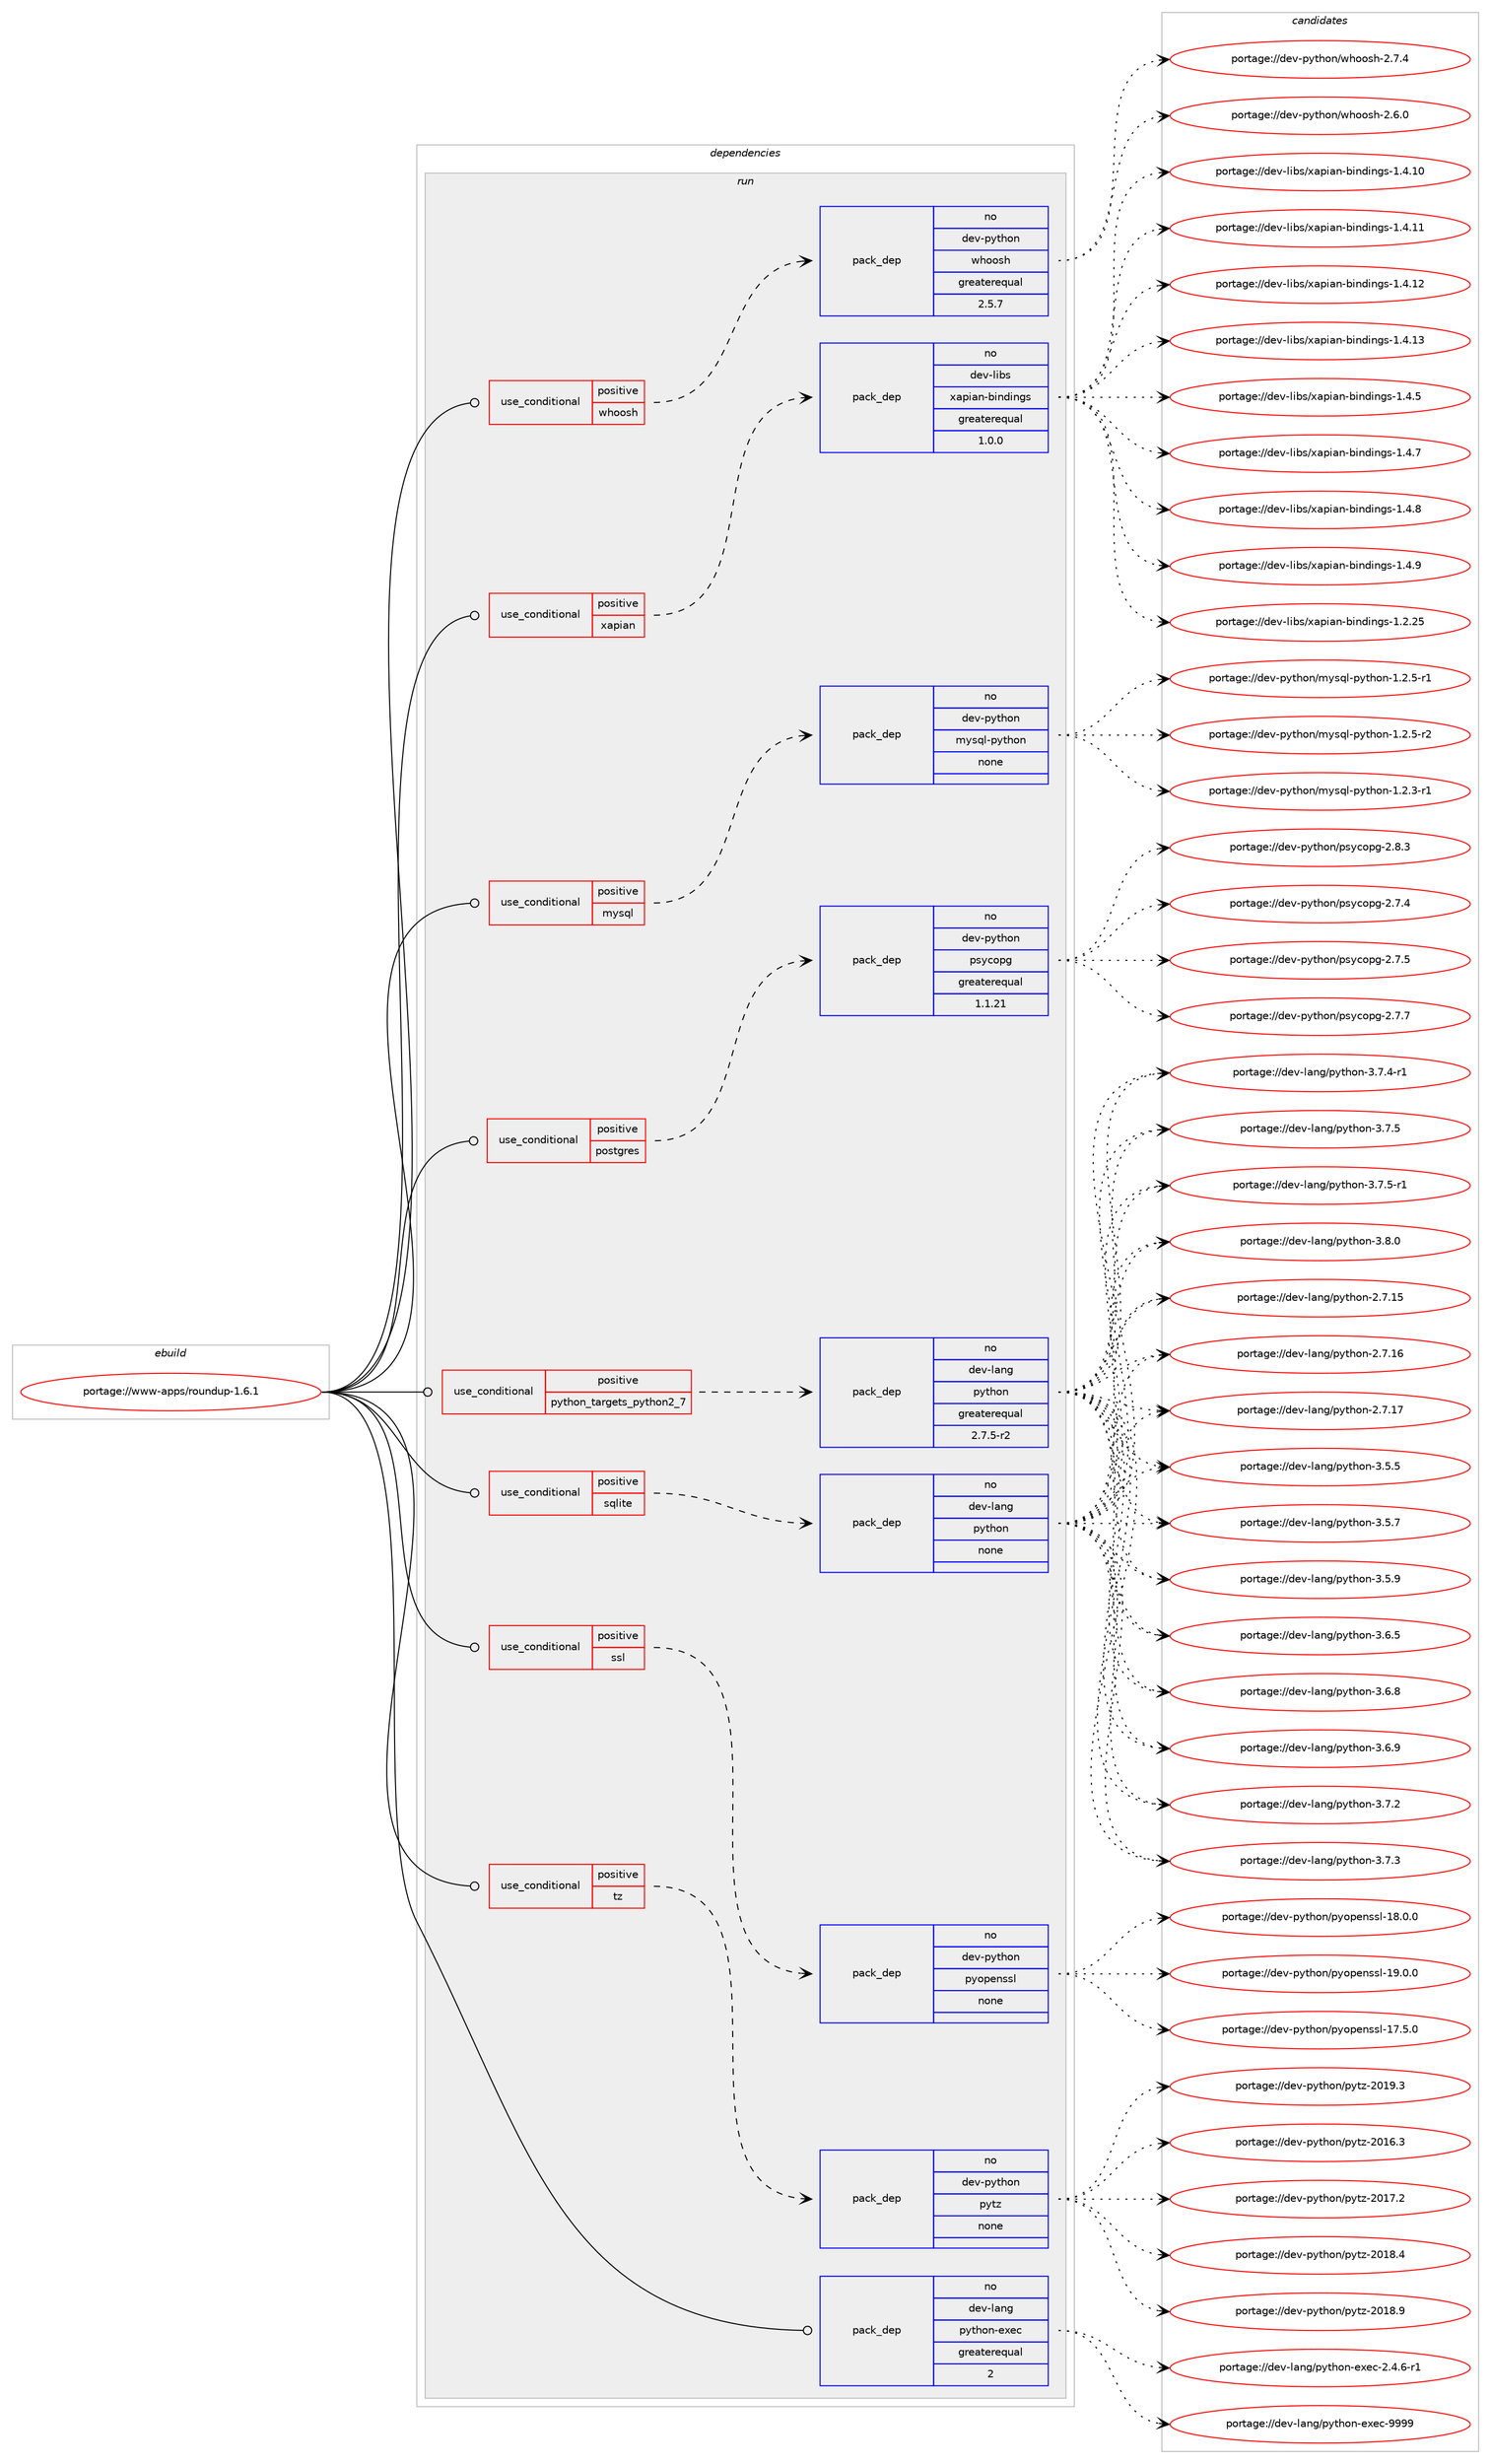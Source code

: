 digraph prolog {

# *************
# Graph options
# *************

newrank=true;
concentrate=true;
compound=true;
graph [rankdir=LR,fontname=Helvetica,fontsize=10,ranksep=1.5];#, ranksep=2.5, nodesep=0.2];
edge  [arrowhead=vee];
node  [fontname=Helvetica,fontsize=10];

# **********
# The ebuild
# **********

subgraph cluster_leftcol {
color=gray;
rank=same;
label=<<i>ebuild</i>>;
id [label="portage://www-apps/roundup-1.6.1", color=red, width=4, href="../www-apps/roundup-1.6.1.svg"];
}

# ****************
# The dependencies
# ****************

subgraph cluster_midcol {
color=gray;
label=<<i>dependencies</i>>;
subgraph cluster_compile {
fillcolor="#eeeeee";
style=filled;
label=<<i>compile</i>>;
}
subgraph cluster_compileandrun {
fillcolor="#eeeeee";
style=filled;
label=<<i>compile and run</i>>;
}
subgraph cluster_run {
fillcolor="#eeeeee";
style=filled;
label=<<i>run</i>>;
subgraph cond105794 {
dependency439534 [label=<<TABLE BORDER="0" CELLBORDER="1" CELLSPACING="0" CELLPADDING="4"><TR><TD ROWSPAN="3" CELLPADDING="10">use_conditional</TD></TR><TR><TD>positive</TD></TR><TR><TD>mysql</TD></TR></TABLE>>, shape=none, color=red];
subgraph pack325952 {
dependency439535 [label=<<TABLE BORDER="0" CELLBORDER="1" CELLSPACING="0" CELLPADDING="4" WIDTH="220"><TR><TD ROWSPAN="6" CELLPADDING="30">pack_dep</TD></TR><TR><TD WIDTH="110">no</TD></TR><TR><TD>dev-python</TD></TR><TR><TD>mysql-python</TD></TR><TR><TD>none</TD></TR><TR><TD></TD></TR></TABLE>>, shape=none, color=blue];
}
dependency439534:e -> dependency439535:w [weight=20,style="dashed",arrowhead="vee"];
}
id:e -> dependency439534:w [weight=20,style="solid",arrowhead="odot"];
subgraph cond105795 {
dependency439536 [label=<<TABLE BORDER="0" CELLBORDER="1" CELLSPACING="0" CELLPADDING="4"><TR><TD ROWSPAN="3" CELLPADDING="10">use_conditional</TD></TR><TR><TD>positive</TD></TR><TR><TD>postgres</TD></TR></TABLE>>, shape=none, color=red];
subgraph pack325953 {
dependency439537 [label=<<TABLE BORDER="0" CELLBORDER="1" CELLSPACING="0" CELLPADDING="4" WIDTH="220"><TR><TD ROWSPAN="6" CELLPADDING="30">pack_dep</TD></TR><TR><TD WIDTH="110">no</TD></TR><TR><TD>dev-python</TD></TR><TR><TD>psycopg</TD></TR><TR><TD>greaterequal</TD></TR><TR><TD>1.1.21</TD></TR></TABLE>>, shape=none, color=blue];
}
dependency439536:e -> dependency439537:w [weight=20,style="dashed",arrowhead="vee"];
}
id:e -> dependency439536:w [weight=20,style="solid",arrowhead="odot"];
subgraph cond105796 {
dependency439538 [label=<<TABLE BORDER="0" CELLBORDER="1" CELLSPACING="0" CELLPADDING="4"><TR><TD ROWSPAN="3" CELLPADDING="10">use_conditional</TD></TR><TR><TD>positive</TD></TR><TR><TD>python_targets_python2_7</TD></TR></TABLE>>, shape=none, color=red];
subgraph pack325954 {
dependency439539 [label=<<TABLE BORDER="0" CELLBORDER="1" CELLSPACING="0" CELLPADDING="4" WIDTH="220"><TR><TD ROWSPAN="6" CELLPADDING="30">pack_dep</TD></TR><TR><TD WIDTH="110">no</TD></TR><TR><TD>dev-lang</TD></TR><TR><TD>python</TD></TR><TR><TD>greaterequal</TD></TR><TR><TD>2.7.5-r2</TD></TR></TABLE>>, shape=none, color=blue];
}
dependency439538:e -> dependency439539:w [weight=20,style="dashed",arrowhead="vee"];
}
id:e -> dependency439538:w [weight=20,style="solid",arrowhead="odot"];
subgraph cond105797 {
dependency439540 [label=<<TABLE BORDER="0" CELLBORDER="1" CELLSPACING="0" CELLPADDING="4"><TR><TD ROWSPAN="3" CELLPADDING="10">use_conditional</TD></TR><TR><TD>positive</TD></TR><TR><TD>sqlite</TD></TR></TABLE>>, shape=none, color=red];
subgraph pack325955 {
dependency439541 [label=<<TABLE BORDER="0" CELLBORDER="1" CELLSPACING="0" CELLPADDING="4" WIDTH="220"><TR><TD ROWSPAN="6" CELLPADDING="30">pack_dep</TD></TR><TR><TD WIDTH="110">no</TD></TR><TR><TD>dev-lang</TD></TR><TR><TD>python</TD></TR><TR><TD>none</TD></TR><TR><TD></TD></TR></TABLE>>, shape=none, color=blue];
}
dependency439540:e -> dependency439541:w [weight=20,style="dashed",arrowhead="vee"];
}
id:e -> dependency439540:w [weight=20,style="solid",arrowhead="odot"];
subgraph cond105798 {
dependency439542 [label=<<TABLE BORDER="0" CELLBORDER="1" CELLSPACING="0" CELLPADDING="4"><TR><TD ROWSPAN="3" CELLPADDING="10">use_conditional</TD></TR><TR><TD>positive</TD></TR><TR><TD>ssl</TD></TR></TABLE>>, shape=none, color=red];
subgraph pack325956 {
dependency439543 [label=<<TABLE BORDER="0" CELLBORDER="1" CELLSPACING="0" CELLPADDING="4" WIDTH="220"><TR><TD ROWSPAN="6" CELLPADDING="30">pack_dep</TD></TR><TR><TD WIDTH="110">no</TD></TR><TR><TD>dev-python</TD></TR><TR><TD>pyopenssl</TD></TR><TR><TD>none</TD></TR><TR><TD></TD></TR></TABLE>>, shape=none, color=blue];
}
dependency439542:e -> dependency439543:w [weight=20,style="dashed",arrowhead="vee"];
}
id:e -> dependency439542:w [weight=20,style="solid",arrowhead="odot"];
subgraph cond105799 {
dependency439544 [label=<<TABLE BORDER="0" CELLBORDER="1" CELLSPACING="0" CELLPADDING="4"><TR><TD ROWSPAN="3" CELLPADDING="10">use_conditional</TD></TR><TR><TD>positive</TD></TR><TR><TD>tz</TD></TR></TABLE>>, shape=none, color=red];
subgraph pack325957 {
dependency439545 [label=<<TABLE BORDER="0" CELLBORDER="1" CELLSPACING="0" CELLPADDING="4" WIDTH="220"><TR><TD ROWSPAN="6" CELLPADDING="30">pack_dep</TD></TR><TR><TD WIDTH="110">no</TD></TR><TR><TD>dev-python</TD></TR><TR><TD>pytz</TD></TR><TR><TD>none</TD></TR><TR><TD></TD></TR></TABLE>>, shape=none, color=blue];
}
dependency439544:e -> dependency439545:w [weight=20,style="dashed",arrowhead="vee"];
}
id:e -> dependency439544:w [weight=20,style="solid",arrowhead="odot"];
subgraph cond105800 {
dependency439546 [label=<<TABLE BORDER="0" CELLBORDER="1" CELLSPACING="0" CELLPADDING="4"><TR><TD ROWSPAN="3" CELLPADDING="10">use_conditional</TD></TR><TR><TD>positive</TD></TR><TR><TD>whoosh</TD></TR></TABLE>>, shape=none, color=red];
subgraph pack325958 {
dependency439547 [label=<<TABLE BORDER="0" CELLBORDER="1" CELLSPACING="0" CELLPADDING="4" WIDTH="220"><TR><TD ROWSPAN="6" CELLPADDING="30">pack_dep</TD></TR><TR><TD WIDTH="110">no</TD></TR><TR><TD>dev-python</TD></TR><TR><TD>whoosh</TD></TR><TR><TD>greaterequal</TD></TR><TR><TD>2.5.7</TD></TR></TABLE>>, shape=none, color=blue];
}
dependency439546:e -> dependency439547:w [weight=20,style="dashed",arrowhead="vee"];
}
id:e -> dependency439546:w [weight=20,style="solid",arrowhead="odot"];
subgraph cond105801 {
dependency439548 [label=<<TABLE BORDER="0" CELLBORDER="1" CELLSPACING="0" CELLPADDING="4"><TR><TD ROWSPAN="3" CELLPADDING="10">use_conditional</TD></TR><TR><TD>positive</TD></TR><TR><TD>xapian</TD></TR></TABLE>>, shape=none, color=red];
subgraph pack325959 {
dependency439549 [label=<<TABLE BORDER="0" CELLBORDER="1" CELLSPACING="0" CELLPADDING="4" WIDTH="220"><TR><TD ROWSPAN="6" CELLPADDING="30">pack_dep</TD></TR><TR><TD WIDTH="110">no</TD></TR><TR><TD>dev-libs</TD></TR><TR><TD>xapian-bindings</TD></TR><TR><TD>greaterequal</TD></TR><TR><TD>1.0.0</TD></TR></TABLE>>, shape=none, color=blue];
}
dependency439548:e -> dependency439549:w [weight=20,style="dashed",arrowhead="vee"];
}
id:e -> dependency439548:w [weight=20,style="solid",arrowhead="odot"];
subgraph pack325960 {
dependency439550 [label=<<TABLE BORDER="0" CELLBORDER="1" CELLSPACING="0" CELLPADDING="4" WIDTH="220"><TR><TD ROWSPAN="6" CELLPADDING="30">pack_dep</TD></TR><TR><TD WIDTH="110">no</TD></TR><TR><TD>dev-lang</TD></TR><TR><TD>python-exec</TD></TR><TR><TD>greaterequal</TD></TR><TR><TD>2</TD></TR></TABLE>>, shape=none, color=blue];
}
id:e -> dependency439550:w [weight=20,style="solid",arrowhead="odot"];
}
}

# **************
# The candidates
# **************

subgraph cluster_choices {
rank=same;
color=gray;
label=<<i>candidates</i>>;

subgraph choice325952 {
color=black;
nodesep=1;
choiceportage1001011184511212111610411111047109121115113108451121211161041111104549465046514511449 [label="portage://dev-python/mysql-python-1.2.3-r1", color=red, width=4,href="../dev-python/mysql-python-1.2.3-r1.svg"];
choiceportage1001011184511212111610411111047109121115113108451121211161041111104549465046534511449 [label="portage://dev-python/mysql-python-1.2.5-r1", color=red, width=4,href="../dev-python/mysql-python-1.2.5-r1.svg"];
choiceportage1001011184511212111610411111047109121115113108451121211161041111104549465046534511450 [label="portage://dev-python/mysql-python-1.2.5-r2", color=red, width=4,href="../dev-python/mysql-python-1.2.5-r2.svg"];
dependency439535:e -> choiceportage1001011184511212111610411111047109121115113108451121211161041111104549465046514511449:w [style=dotted,weight="100"];
dependency439535:e -> choiceportage1001011184511212111610411111047109121115113108451121211161041111104549465046534511449:w [style=dotted,weight="100"];
dependency439535:e -> choiceportage1001011184511212111610411111047109121115113108451121211161041111104549465046534511450:w [style=dotted,weight="100"];
}
subgraph choice325953 {
color=black;
nodesep=1;
choiceportage100101118451121211161041111104711211512199111112103455046554652 [label="portage://dev-python/psycopg-2.7.4", color=red, width=4,href="../dev-python/psycopg-2.7.4.svg"];
choiceportage100101118451121211161041111104711211512199111112103455046554653 [label="portage://dev-python/psycopg-2.7.5", color=red, width=4,href="../dev-python/psycopg-2.7.5.svg"];
choiceportage100101118451121211161041111104711211512199111112103455046554655 [label="portage://dev-python/psycopg-2.7.7", color=red, width=4,href="../dev-python/psycopg-2.7.7.svg"];
choiceportage100101118451121211161041111104711211512199111112103455046564651 [label="portage://dev-python/psycopg-2.8.3", color=red, width=4,href="../dev-python/psycopg-2.8.3.svg"];
dependency439537:e -> choiceportage100101118451121211161041111104711211512199111112103455046554652:w [style=dotted,weight="100"];
dependency439537:e -> choiceportage100101118451121211161041111104711211512199111112103455046554653:w [style=dotted,weight="100"];
dependency439537:e -> choiceportage100101118451121211161041111104711211512199111112103455046554655:w [style=dotted,weight="100"];
dependency439537:e -> choiceportage100101118451121211161041111104711211512199111112103455046564651:w [style=dotted,weight="100"];
}
subgraph choice325954 {
color=black;
nodesep=1;
choiceportage10010111845108971101034711212111610411111045504655464953 [label="portage://dev-lang/python-2.7.15", color=red, width=4,href="../dev-lang/python-2.7.15.svg"];
choiceportage10010111845108971101034711212111610411111045504655464954 [label="portage://dev-lang/python-2.7.16", color=red, width=4,href="../dev-lang/python-2.7.16.svg"];
choiceportage10010111845108971101034711212111610411111045504655464955 [label="portage://dev-lang/python-2.7.17", color=red, width=4,href="../dev-lang/python-2.7.17.svg"];
choiceportage100101118451089711010347112121116104111110455146534653 [label="portage://dev-lang/python-3.5.5", color=red, width=4,href="../dev-lang/python-3.5.5.svg"];
choiceportage100101118451089711010347112121116104111110455146534655 [label="portage://dev-lang/python-3.5.7", color=red, width=4,href="../dev-lang/python-3.5.7.svg"];
choiceportage100101118451089711010347112121116104111110455146534657 [label="portage://dev-lang/python-3.5.9", color=red, width=4,href="../dev-lang/python-3.5.9.svg"];
choiceportage100101118451089711010347112121116104111110455146544653 [label="portage://dev-lang/python-3.6.5", color=red, width=4,href="../dev-lang/python-3.6.5.svg"];
choiceportage100101118451089711010347112121116104111110455146544656 [label="portage://dev-lang/python-3.6.8", color=red, width=4,href="../dev-lang/python-3.6.8.svg"];
choiceportage100101118451089711010347112121116104111110455146544657 [label="portage://dev-lang/python-3.6.9", color=red, width=4,href="../dev-lang/python-3.6.9.svg"];
choiceportage100101118451089711010347112121116104111110455146554650 [label="portage://dev-lang/python-3.7.2", color=red, width=4,href="../dev-lang/python-3.7.2.svg"];
choiceportage100101118451089711010347112121116104111110455146554651 [label="portage://dev-lang/python-3.7.3", color=red, width=4,href="../dev-lang/python-3.7.3.svg"];
choiceportage1001011184510897110103471121211161041111104551465546524511449 [label="portage://dev-lang/python-3.7.4-r1", color=red, width=4,href="../dev-lang/python-3.7.4-r1.svg"];
choiceportage100101118451089711010347112121116104111110455146554653 [label="portage://dev-lang/python-3.7.5", color=red, width=4,href="../dev-lang/python-3.7.5.svg"];
choiceportage1001011184510897110103471121211161041111104551465546534511449 [label="portage://dev-lang/python-3.7.5-r1", color=red, width=4,href="../dev-lang/python-3.7.5-r1.svg"];
choiceportage100101118451089711010347112121116104111110455146564648 [label="portage://dev-lang/python-3.8.0", color=red, width=4,href="../dev-lang/python-3.8.0.svg"];
dependency439539:e -> choiceportage10010111845108971101034711212111610411111045504655464953:w [style=dotted,weight="100"];
dependency439539:e -> choiceportage10010111845108971101034711212111610411111045504655464954:w [style=dotted,weight="100"];
dependency439539:e -> choiceportage10010111845108971101034711212111610411111045504655464955:w [style=dotted,weight="100"];
dependency439539:e -> choiceportage100101118451089711010347112121116104111110455146534653:w [style=dotted,weight="100"];
dependency439539:e -> choiceportage100101118451089711010347112121116104111110455146534655:w [style=dotted,weight="100"];
dependency439539:e -> choiceportage100101118451089711010347112121116104111110455146534657:w [style=dotted,weight="100"];
dependency439539:e -> choiceportage100101118451089711010347112121116104111110455146544653:w [style=dotted,weight="100"];
dependency439539:e -> choiceportage100101118451089711010347112121116104111110455146544656:w [style=dotted,weight="100"];
dependency439539:e -> choiceportage100101118451089711010347112121116104111110455146544657:w [style=dotted,weight="100"];
dependency439539:e -> choiceportage100101118451089711010347112121116104111110455146554650:w [style=dotted,weight="100"];
dependency439539:e -> choiceportage100101118451089711010347112121116104111110455146554651:w [style=dotted,weight="100"];
dependency439539:e -> choiceportage1001011184510897110103471121211161041111104551465546524511449:w [style=dotted,weight="100"];
dependency439539:e -> choiceportage100101118451089711010347112121116104111110455146554653:w [style=dotted,weight="100"];
dependency439539:e -> choiceportage1001011184510897110103471121211161041111104551465546534511449:w [style=dotted,weight="100"];
dependency439539:e -> choiceportage100101118451089711010347112121116104111110455146564648:w [style=dotted,weight="100"];
}
subgraph choice325955 {
color=black;
nodesep=1;
choiceportage10010111845108971101034711212111610411111045504655464953 [label="portage://dev-lang/python-2.7.15", color=red, width=4,href="../dev-lang/python-2.7.15.svg"];
choiceportage10010111845108971101034711212111610411111045504655464954 [label="portage://dev-lang/python-2.7.16", color=red, width=4,href="../dev-lang/python-2.7.16.svg"];
choiceportage10010111845108971101034711212111610411111045504655464955 [label="portage://dev-lang/python-2.7.17", color=red, width=4,href="../dev-lang/python-2.7.17.svg"];
choiceportage100101118451089711010347112121116104111110455146534653 [label="portage://dev-lang/python-3.5.5", color=red, width=4,href="../dev-lang/python-3.5.5.svg"];
choiceportage100101118451089711010347112121116104111110455146534655 [label="portage://dev-lang/python-3.5.7", color=red, width=4,href="../dev-lang/python-3.5.7.svg"];
choiceportage100101118451089711010347112121116104111110455146534657 [label="portage://dev-lang/python-3.5.9", color=red, width=4,href="../dev-lang/python-3.5.9.svg"];
choiceportage100101118451089711010347112121116104111110455146544653 [label="portage://dev-lang/python-3.6.5", color=red, width=4,href="../dev-lang/python-3.6.5.svg"];
choiceportage100101118451089711010347112121116104111110455146544656 [label="portage://dev-lang/python-3.6.8", color=red, width=4,href="../dev-lang/python-3.6.8.svg"];
choiceportage100101118451089711010347112121116104111110455146544657 [label="portage://dev-lang/python-3.6.9", color=red, width=4,href="../dev-lang/python-3.6.9.svg"];
choiceportage100101118451089711010347112121116104111110455146554650 [label="portage://dev-lang/python-3.7.2", color=red, width=4,href="../dev-lang/python-3.7.2.svg"];
choiceportage100101118451089711010347112121116104111110455146554651 [label="portage://dev-lang/python-3.7.3", color=red, width=4,href="../dev-lang/python-3.7.3.svg"];
choiceportage1001011184510897110103471121211161041111104551465546524511449 [label="portage://dev-lang/python-3.7.4-r1", color=red, width=4,href="../dev-lang/python-3.7.4-r1.svg"];
choiceportage100101118451089711010347112121116104111110455146554653 [label="portage://dev-lang/python-3.7.5", color=red, width=4,href="../dev-lang/python-3.7.5.svg"];
choiceportage1001011184510897110103471121211161041111104551465546534511449 [label="portage://dev-lang/python-3.7.5-r1", color=red, width=4,href="../dev-lang/python-3.7.5-r1.svg"];
choiceportage100101118451089711010347112121116104111110455146564648 [label="portage://dev-lang/python-3.8.0", color=red, width=4,href="../dev-lang/python-3.8.0.svg"];
dependency439541:e -> choiceportage10010111845108971101034711212111610411111045504655464953:w [style=dotted,weight="100"];
dependency439541:e -> choiceportage10010111845108971101034711212111610411111045504655464954:w [style=dotted,weight="100"];
dependency439541:e -> choiceportage10010111845108971101034711212111610411111045504655464955:w [style=dotted,weight="100"];
dependency439541:e -> choiceportage100101118451089711010347112121116104111110455146534653:w [style=dotted,weight="100"];
dependency439541:e -> choiceportage100101118451089711010347112121116104111110455146534655:w [style=dotted,weight="100"];
dependency439541:e -> choiceportage100101118451089711010347112121116104111110455146534657:w [style=dotted,weight="100"];
dependency439541:e -> choiceportage100101118451089711010347112121116104111110455146544653:w [style=dotted,weight="100"];
dependency439541:e -> choiceportage100101118451089711010347112121116104111110455146544656:w [style=dotted,weight="100"];
dependency439541:e -> choiceportage100101118451089711010347112121116104111110455146544657:w [style=dotted,weight="100"];
dependency439541:e -> choiceportage100101118451089711010347112121116104111110455146554650:w [style=dotted,weight="100"];
dependency439541:e -> choiceportage100101118451089711010347112121116104111110455146554651:w [style=dotted,weight="100"];
dependency439541:e -> choiceportage1001011184510897110103471121211161041111104551465546524511449:w [style=dotted,weight="100"];
dependency439541:e -> choiceportage100101118451089711010347112121116104111110455146554653:w [style=dotted,weight="100"];
dependency439541:e -> choiceportage1001011184510897110103471121211161041111104551465546534511449:w [style=dotted,weight="100"];
dependency439541:e -> choiceportage100101118451089711010347112121116104111110455146564648:w [style=dotted,weight="100"];
}
subgraph choice325956 {
color=black;
nodesep=1;
choiceportage100101118451121211161041111104711212111111210111011511510845495546534648 [label="portage://dev-python/pyopenssl-17.5.0", color=red, width=4,href="../dev-python/pyopenssl-17.5.0.svg"];
choiceportage100101118451121211161041111104711212111111210111011511510845495646484648 [label="portage://dev-python/pyopenssl-18.0.0", color=red, width=4,href="../dev-python/pyopenssl-18.0.0.svg"];
choiceportage100101118451121211161041111104711212111111210111011511510845495746484648 [label="portage://dev-python/pyopenssl-19.0.0", color=red, width=4,href="../dev-python/pyopenssl-19.0.0.svg"];
dependency439543:e -> choiceportage100101118451121211161041111104711212111111210111011511510845495546534648:w [style=dotted,weight="100"];
dependency439543:e -> choiceportage100101118451121211161041111104711212111111210111011511510845495646484648:w [style=dotted,weight="100"];
dependency439543:e -> choiceportage100101118451121211161041111104711212111111210111011511510845495746484648:w [style=dotted,weight="100"];
}
subgraph choice325957 {
color=black;
nodesep=1;
choiceportage100101118451121211161041111104711212111612245504849544651 [label="portage://dev-python/pytz-2016.3", color=red, width=4,href="../dev-python/pytz-2016.3.svg"];
choiceportage100101118451121211161041111104711212111612245504849554650 [label="portage://dev-python/pytz-2017.2", color=red, width=4,href="../dev-python/pytz-2017.2.svg"];
choiceportage100101118451121211161041111104711212111612245504849564652 [label="portage://dev-python/pytz-2018.4", color=red, width=4,href="../dev-python/pytz-2018.4.svg"];
choiceportage100101118451121211161041111104711212111612245504849564657 [label="portage://dev-python/pytz-2018.9", color=red, width=4,href="../dev-python/pytz-2018.9.svg"];
choiceportage100101118451121211161041111104711212111612245504849574651 [label="portage://dev-python/pytz-2019.3", color=red, width=4,href="../dev-python/pytz-2019.3.svg"];
dependency439545:e -> choiceportage100101118451121211161041111104711212111612245504849544651:w [style=dotted,weight="100"];
dependency439545:e -> choiceportage100101118451121211161041111104711212111612245504849554650:w [style=dotted,weight="100"];
dependency439545:e -> choiceportage100101118451121211161041111104711212111612245504849564652:w [style=dotted,weight="100"];
dependency439545:e -> choiceportage100101118451121211161041111104711212111612245504849564657:w [style=dotted,weight="100"];
dependency439545:e -> choiceportage100101118451121211161041111104711212111612245504849574651:w [style=dotted,weight="100"];
}
subgraph choice325958 {
color=black;
nodesep=1;
choiceportage1001011184511212111610411111047119104111111115104455046544648 [label="portage://dev-python/whoosh-2.6.0", color=red, width=4,href="../dev-python/whoosh-2.6.0.svg"];
choiceportage1001011184511212111610411111047119104111111115104455046554652 [label="portage://dev-python/whoosh-2.7.4", color=red, width=4,href="../dev-python/whoosh-2.7.4.svg"];
dependency439547:e -> choiceportage1001011184511212111610411111047119104111111115104455046544648:w [style=dotted,weight="100"];
dependency439547:e -> choiceportage1001011184511212111610411111047119104111111115104455046554652:w [style=dotted,weight="100"];
}
subgraph choice325959 {
color=black;
nodesep=1;
choiceportage1001011184510810598115471209711210597110459810511010010511010311545494650465053 [label="portage://dev-libs/xapian-bindings-1.2.25", color=red, width=4,href="../dev-libs/xapian-bindings-1.2.25.svg"];
choiceportage1001011184510810598115471209711210597110459810511010010511010311545494652464948 [label="portage://dev-libs/xapian-bindings-1.4.10", color=red, width=4,href="../dev-libs/xapian-bindings-1.4.10.svg"];
choiceportage1001011184510810598115471209711210597110459810511010010511010311545494652464949 [label="portage://dev-libs/xapian-bindings-1.4.11", color=red, width=4,href="../dev-libs/xapian-bindings-1.4.11.svg"];
choiceportage1001011184510810598115471209711210597110459810511010010511010311545494652464950 [label="portage://dev-libs/xapian-bindings-1.4.12", color=red, width=4,href="../dev-libs/xapian-bindings-1.4.12.svg"];
choiceportage1001011184510810598115471209711210597110459810511010010511010311545494652464951 [label="portage://dev-libs/xapian-bindings-1.4.13", color=red, width=4,href="../dev-libs/xapian-bindings-1.4.13.svg"];
choiceportage10010111845108105981154712097112105971104598105110100105110103115454946524653 [label="portage://dev-libs/xapian-bindings-1.4.5", color=red, width=4,href="../dev-libs/xapian-bindings-1.4.5.svg"];
choiceportage10010111845108105981154712097112105971104598105110100105110103115454946524655 [label="portage://dev-libs/xapian-bindings-1.4.7", color=red, width=4,href="../dev-libs/xapian-bindings-1.4.7.svg"];
choiceportage10010111845108105981154712097112105971104598105110100105110103115454946524656 [label="portage://dev-libs/xapian-bindings-1.4.8", color=red, width=4,href="../dev-libs/xapian-bindings-1.4.8.svg"];
choiceportage10010111845108105981154712097112105971104598105110100105110103115454946524657 [label="portage://dev-libs/xapian-bindings-1.4.9", color=red, width=4,href="../dev-libs/xapian-bindings-1.4.9.svg"];
dependency439549:e -> choiceportage1001011184510810598115471209711210597110459810511010010511010311545494650465053:w [style=dotted,weight="100"];
dependency439549:e -> choiceportage1001011184510810598115471209711210597110459810511010010511010311545494652464948:w [style=dotted,weight="100"];
dependency439549:e -> choiceportage1001011184510810598115471209711210597110459810511010010511010311545494652464949:w [style=dotted,weight="100"];
dependency439549:e -> choiceportage1001011184510810598115471209711210597110459810511010010511010311545494652464950:w [style=dotted,weight="100"];
dependency439549:e -> choiceportage1001011184510810598115471209711210597110459810511010010511010311545494652464951:w [style=dotted,weight="100"];
dependency439549:e -> choiceportage10010111845108105981154712097112105971104598105110100105110103115454946524653:w [style=dotted,weight="100"];
dependency439549:e -> choiceportage10010111845108105981154712097112105971104598105110100105110103115454946524655:w [style=dotted,weight="100"];
dependency439549:e -> choiceportage10010111845108105981154712097112105971104598105110100105110103115454946524656:w [style=dotted,weight="100"];
dependency439549:e -> choiceportage10010111845108105981154712097112105971104598105110100105110103115454946524657:w [style=dotted,weight="100"];
}
subgraph choice325960 {
color=black;
nodesep=1;
choiceportage10010111845108971101034711212111610411111045101120101994550465246544511449 [label="portage://dev-lang/python-exec-2.4.6-r1", color=red, width=4,href="../dev-lang/python-exec-2.4.6-r1.svg"];
choiceportage10010111845108971101034711212111610411111045101120101994557575757 [label="portage://dev-lang/python-exec-9999", color=red, width=4,href="../dev-lang/python-exec-9999.svg"];
dependency439550:e -> choiceportage10010111845108971101034711212111610411111045101120101994550465246544511449:w [style=dotted,weight="100"];
dependency439550:e -> choiceportage10010111845108971101034711212111610411111045101120101994557575757:w [style=dotted,weight="100"];
}
}

}
